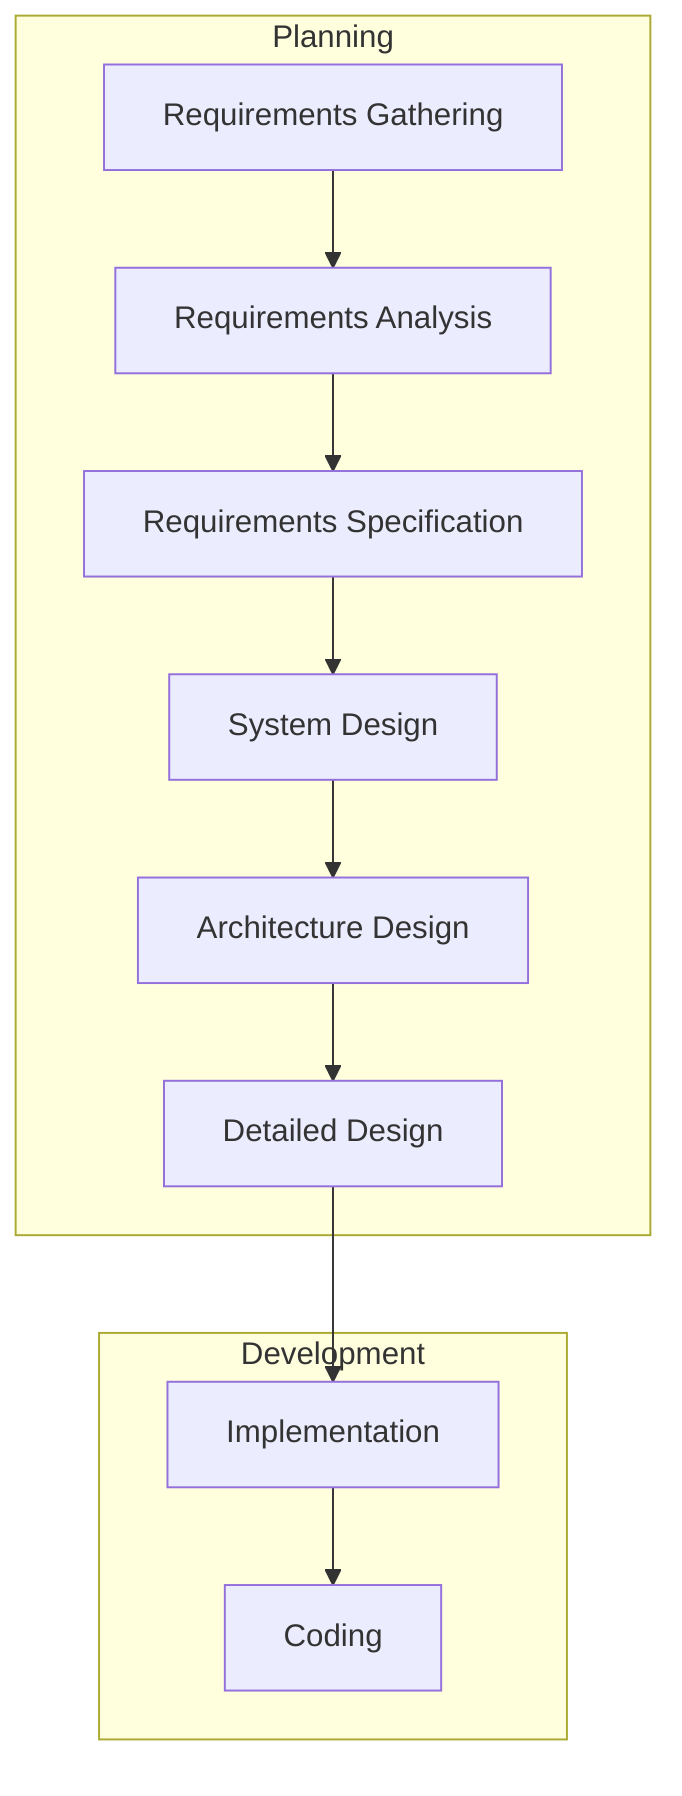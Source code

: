 flowchart TD
    A[Requirements Gathering] --> A1[Requirements Analysis]
    A1 --> A2[Requirements Specification]
    A2 --> B[System Design]
    B --> B1[Architecture Design]
    B1 --> B2[Detailed Design]
    B2 --> C[Implementation]
    C --> C1[Coding]

subgraph Planning
A
A1
A2
B
B1
B2
end

subgraph Development
C
C1
end
